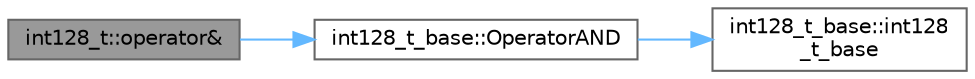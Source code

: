 digraph "int128_t::operator&amp;"
{
 // LATEX_PDF_SIZE
  bgcolor="transparent";
  edge [fontname=Helvetica,fontsize=10,labelfontname=Helvetica,labelfontsize=10];
  node [fontname=Helvetica,fontsize=10,shape=box,height=0.2,width=0.4];
  rankdir="LR";
  Node1 [id="Node000001",label="int128_t::operator&",height=0.2,width=0.4,color="gray40", fillcolor="grey60", style="filled", fontcolor="black",tooltip=" "];
  Node1 -> Node2 [id="edge1_Node000001_Node000002",color="steelblue1",style="solid",tooltip=" "];
  Node2 [id="Node000002",label="int128_t_base::OperatorAND",height=0.2,width=0.4,color="grey40", fillcolor="white", style="filled",URL="$structint128__t__base.html#aedabdd53b0cf5bd27e24034c6b2817a4",tooltip=" "];
  Node2 -> Node3 [id="edge2_Node000002_Node000003",color="steelblue1",style="solid",tooltip=" "];
  Node3 [id="Node000003",label="int128_t_base::int128\l_t_base",height=0.2,width=0.4,color="grey40", fillcolor="white", style="filled",URL="$structint128__t__base.html#ad1727391125a7d161dd925eff092dbf7",tooltip=" "];
}
